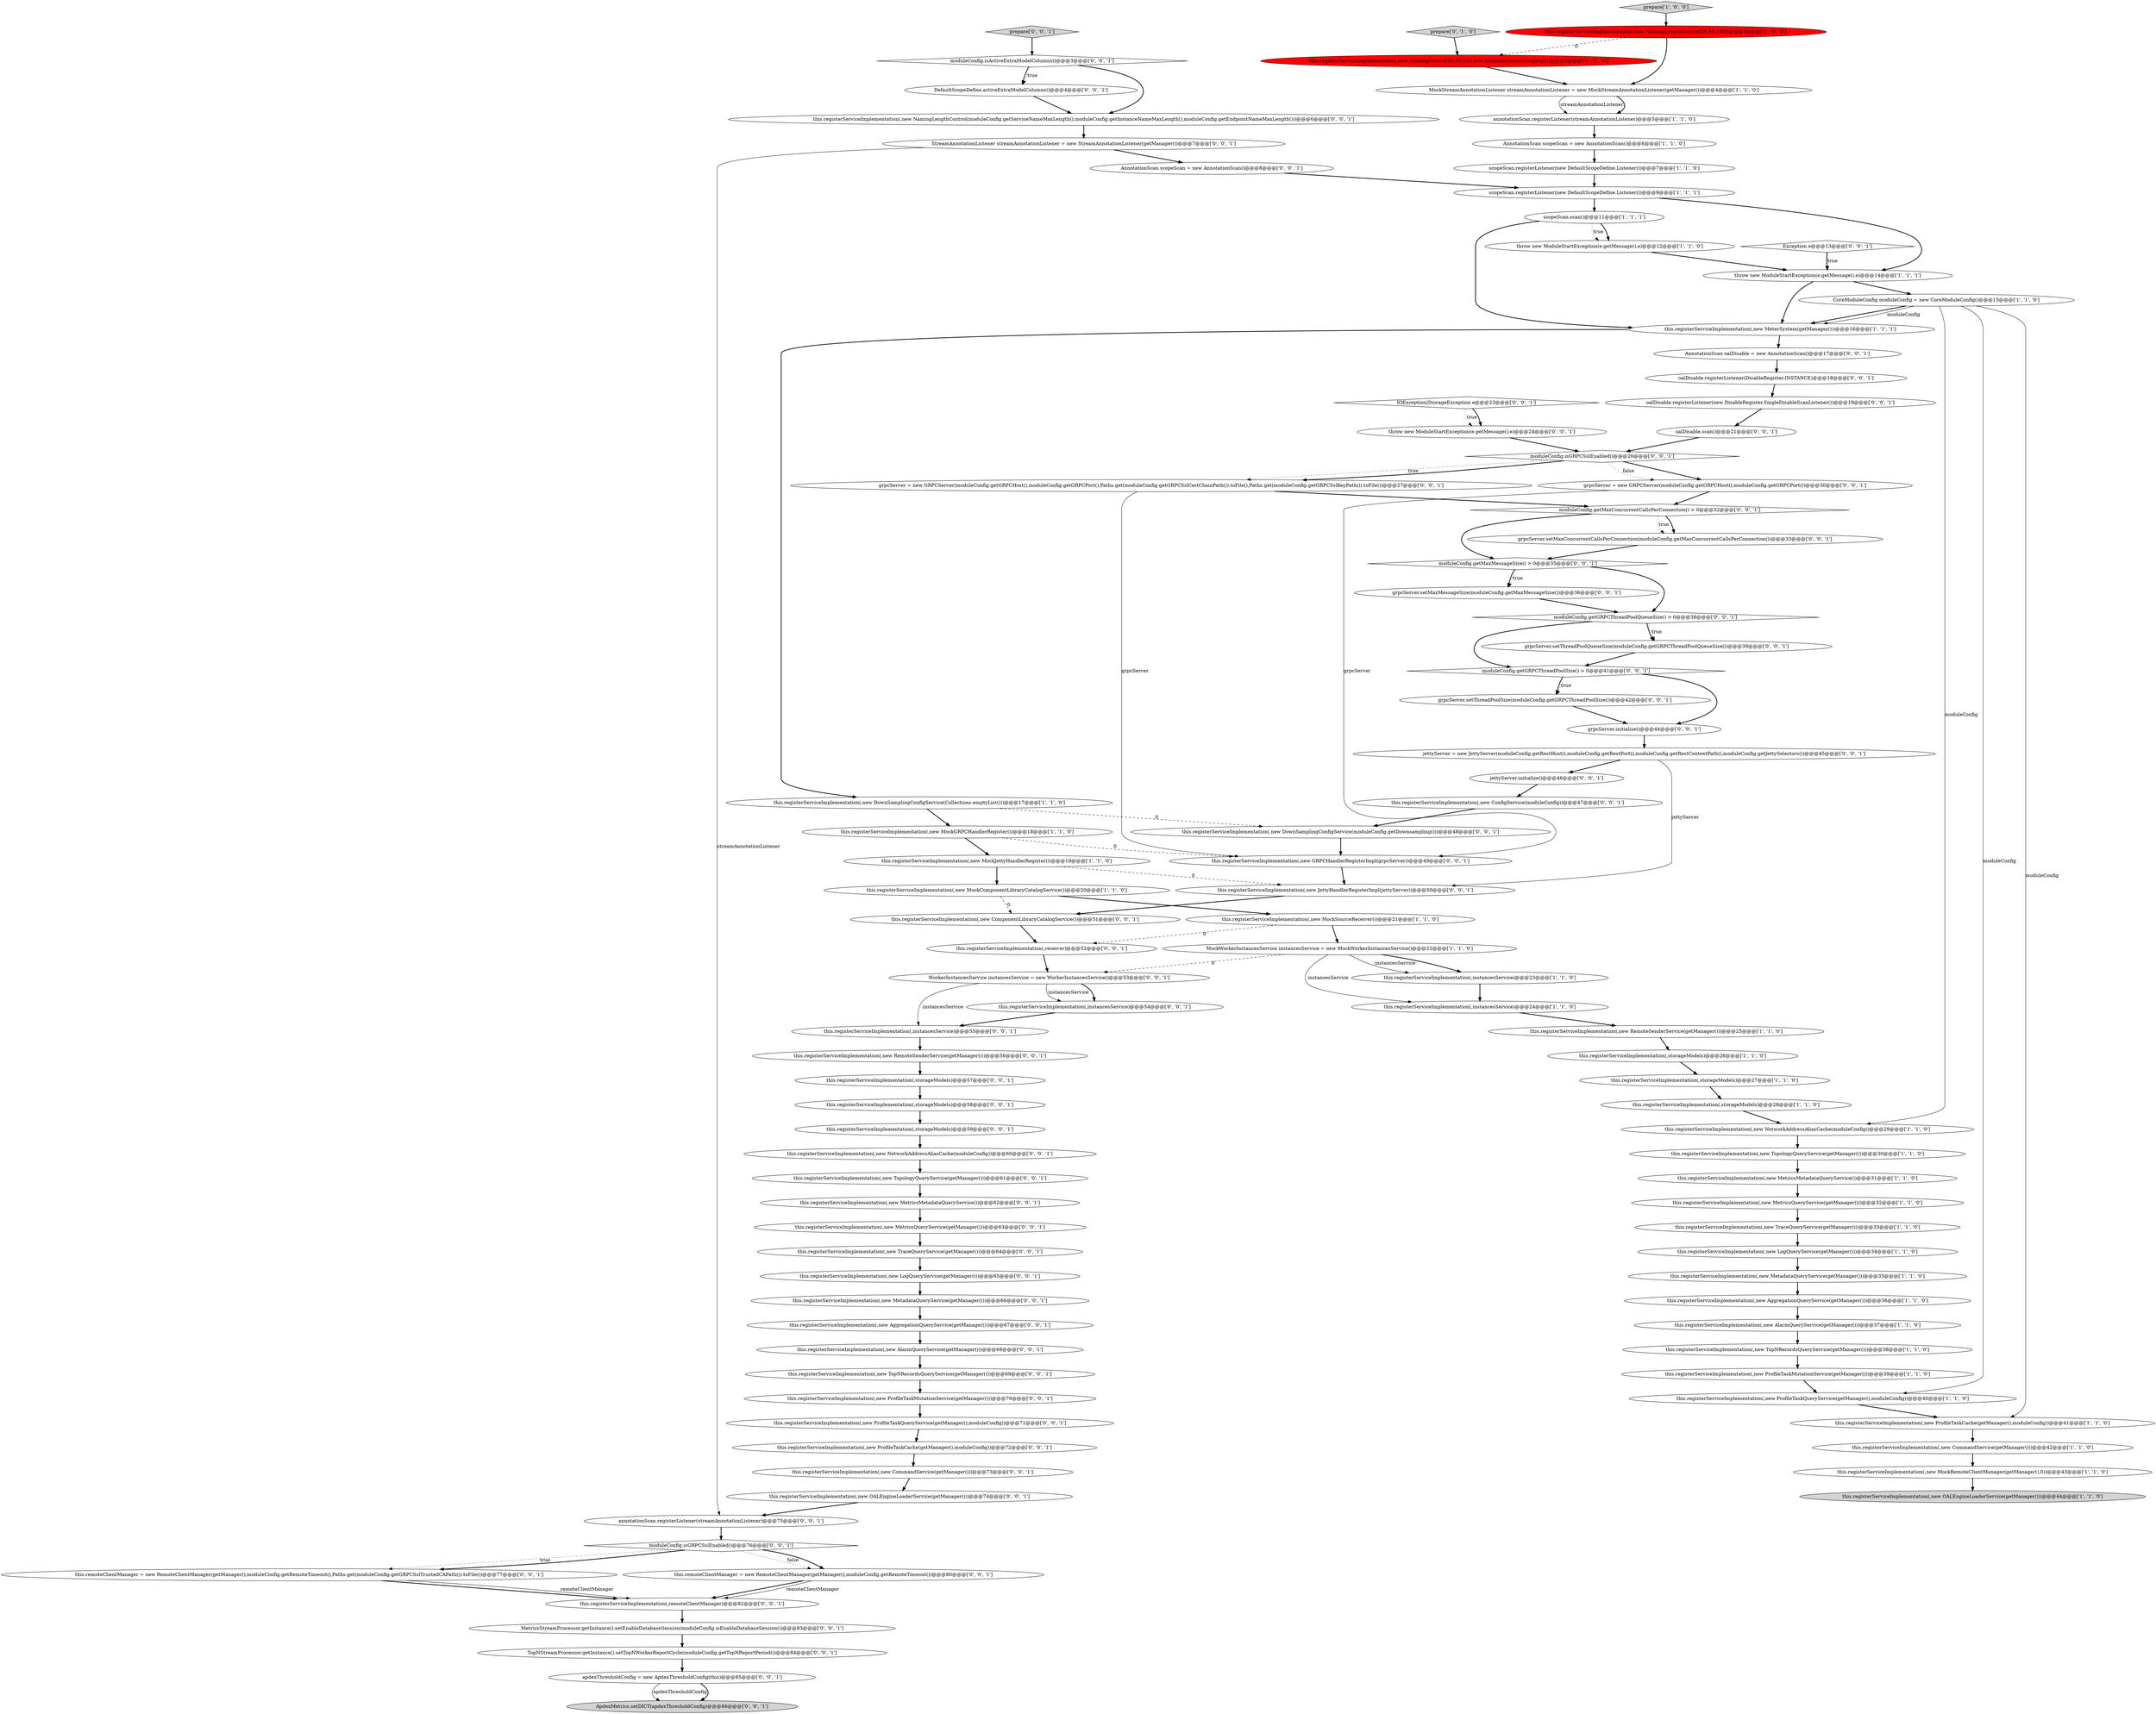 digraph {
95 [style = filled, label = "this.registerServiceImplementation(,remoteClientManager)@@@82@@@['0', '0', '1']", fillcolor = white, shape = ellipse image = "AAA0AAABBB3BBB"];
11 [style = filled, label = "this.registerServiceImplementation(,new MockComponentLibraryCatalogService())@@@20@@@['1', '1', '0']", fillcolor = white, shape = ellipse image = "AAA0AAABBB1BBB"];
76 [style = filled, label = "this.registerServiceImplementation(,new AlarmQueryService(getManager()))@@@68@@@['0', '0', '1']", fillcolor = white, shape = ellipse image = "AAA0AAABBB3BBB"];
43 [style = filled, label = "this.registerServiceImplementation(,new OALEngineLoaderService(getManager()))@@@74@@@['0', '0', '1']", fillcolor = white, shape = ellipse image = "AAA0AAABBB3BBB"];
79 [style = filled, label = "jettyServer.initialize()@@@46@@@['0', '0', '1']", fillcolor = white, shape = ellipse image = "AAA0AAABBB3BBB"];
57 [style = filled, label = "this.registerServiceImplementation(,receiver)@@@52@@@['0', '0', '1']", fillcolor = white, shape = ellipse image = "AAA0AAABBB3BBB"];
42 [style = filled, label = "this.registerServiceImplementation(,new LogQueryService(getManager()))@@@65@@@['0', '0', '1']", fillcolor = white, shape = ellipse image = "AAA0AAABBB3BBB"];
101 [style = filled, label = "AnnotationScan oalDisable = new AnnotationScan()@@@17@@@['0', '0', '1']", fillcolor = white, shape = ellipse image = "AAA0AAABBB3BBB"];
32 [style = filled, label = "this.registerServiceImplementation(,new TopologyQueryService(getManager()))@@@30@@@['1', '1', '0']", fillcolor = white, shape = ellipse image = "AAA0AAABBB1BBB"];
80 [style = filled, label = "moduleConfig.isGRPCSslEnabled()@@@76@@@['0', '0', '1']", fillcolor = white, shape = diamond image = "AAA0AAABBB3BBB"];
39 [style = filled, label = "this.registerServiceImplementation(,new ProfileTaskQueryService(getManager(),moduleConfig))@@@40@@@['1', '1', '0']", fillcolor = white, shape = ellipse image = "AAA0AAABBB1BBB"];
69 [style = filled, label = "this.registerServiceImplementation(,storageModels)@@@58@@@['0', '0', '1']", fillcolor = white, shape = ellipse image = "AAA0AAABBB3BBB"];
4 [style = filled, label = "this.registerServiceImplementation(,new NetworkAddressAliasCache(moduleConfig))@@@29@@@['1', '1', '0']", fillcolor = white, shape = ellipse image = "AAA0AAABBB1BBB"];
18 [style = filled, label = "this.registerServiceImplementation(,new MockRemoteClientManager(getManager(),0))@@@43@@@['1', '1', '0']", fillcolor = white, shape = ellipse image = "AAA0AAABBB1BBB"];
19 [style = filled, label = "scopeScan.registerListener(new DefaultScopeDefine.Listener())@@@9@@@['1', '1', '1']", fillcolor = white, shape = ellipse image = "AAA0AAABBB1BBB"];
8 [style = filled, label = "this.registerServiceImplementation(,new RemoteSenderService(getManager()))@@@25@@@['1', '1', '0']", fillcolor = white, shape = ellipse image = "AAA0AAABBB1BBB"];
26 [style = filled, label = "this.registerServiceImplementation(,storageModels)@@@28@@@['1', '1', '0']", fillcolor = white, shape = ellipse image = "AAA0AAABBB1BBB"];
38 [style = filled, label = "this.registerServiceImplementation(,new ProfileTaskCache(getManager(),moduleConfig))@@@41@@@['1', '1', '0']", fillcolor = white, shape = ellipse image = "AAA0AAABBB1BBB"];
5 [style = filled, label = "this.registerServiceImplementation(,new OALEngineLoaderService(getManager()))@@@44@@@['1', '1', '0']", fillcolor = lightgray, shape = ellipse image = "AAA0AAABBB1BBB"];
104 [style = filled, label = "this.registerServiceImplementation(,storageModels)@@@59@@@['0', '0', '1']", fillcolor = white, shape = ellipse image = "AAA0AAABBB3BBB"];
41 [style = filled, label = "this.registerServiceImplementation(,new NamingControl(50,50,150,new EndpointNameGrouping()))@@@3@@@['0', '1', '0']", fillcolor = red, shape = ellipse image = "AAA1AAABBB2BBB"];
16 [style = filled, label = "prepare['1', '0', '0']", fillcolor = lightgray, shape = diamond image = "AAA0AAABBB1BBB"];
30 [style = filled, label = "this.registerServiceImplementation(,storageModels)@@@26@@@['1', '1', '0']", fillcolor = white, shape = ellipse image = "AAA0AAABBB1BBB"];
54 [style = filled, label = "this.registerServiceImplementation(,new GRPCHandlerRegisterImpl(grpcServer))@@@49@@@['0', '0', '1']", fillcolor = white, shape = ellipse image = "AAA0AAABBB3BBB"];
1 [style = filled, label = "this.registerServiceImplementation(,new MetricsQueryService(getManager()))@@@32@@@['1', '1', '0']", fillcolor = white, shape = ellipse image = "AAA0AAABBB1BBB"];
65 [style = filled, label = "grpcServer.setMaxConcurrentCallsPerConnection(moduleConfig.getMaxConcurrentCallsPerConnection())@@@33@@@['0', '0', '1']", fillcolor = white, shape = ellipse image = "AAA0AAABBB3BBB"];
105 [style = filled, label = "this.registerServiceImplementation(,new MetricsMetadataQueryService())@@@62@@@['0', '0', '1']", fillcolor = white, shape = ellipse image = "AAA0AAABBB3BBB"];
83 [style = filled, label = "AnnotationScan scopeScan = new AnnotationScan()@@@8@@@['0', '0', '1']", fillcolor = white, shape = ellipse image = "AAA0AAABBB3BBB"];
13 [style = filled, label = "this.registerServiceImplementation(,new NamingLengthControl(50,50,150))@@@3@@@['1', '0', '0']", fillcolor = red, shape = ellipse image = "AAA1AAABBB1BBB"];
74 [style = filled, label = "this.registerServiceImplementation(,instancesService)@@@55@@@['0', '0', '1']", fillcolor = white, shape = ellipse image = "AAA0AAABBB3BBB"];
78 [style = filled, label = "oalDisable.registerListener(DisableRegister.INSTANCE)@@@18@@@['0', '0', '1']", fillcolor = white, shape = ellipse image = "AAA0AAABBB3BBB"];
100 [style = filled, label = "ApdexMetrics.setDICT(apdexThresholdConfig)@@@86@@@['0', '0', '1']", fillcolor = lightgray, shape = ellipse image = "AAA0AAABBB3BBB"];
7 [style = filled, label = "this.registerServiceImplementation(,new MeterSystem(getManager()))@@@16@@@['1', '1', '1']", fillcolor = white, shape = ellipse image = "AAA0AAABBB1BBB"];
48 [style = filled, label = "this.registerServiceImplementation(,instancesService)@@@54@@@['0', '0', '1']", fillcolor = white, shape = ellipse image = "AAA0AAABBB3BBB"];
81 [style = filled, label = "this.registerServiceImplementation(,new MetricsQueryService(getManager()))@@@63@@@['0', '0', '1']", fillcolor = white, shape = ellipse image = "AAA0AAABBB3BBB"];
55 [style = filled, label = "oalDisable.registerListener(new DisableRegister.SingleDisableScanListener())@@@19@@@['0', '0', '1']", fillcolor = white, shape = ellipse image = "AAA0AAABBB3BBB"];
51 [style = filled, label = "moduleConfig.getMaxConcurrentCallsPerConnection() > 0@@@32@@@['0', '0', '1']", fillcolor = white, shape = diamond image = "AAA0AAABBB3BBB"];
63 [style = filled, label = "this.registerServiceImplementation(,new JettyHandlerRegisterImpl(jettyServer))@@@50@@@['0', '0', '1']", fillcolor = white, shape = ellipse image = "AAA0AAABBB3BBB"];
85 [style = filled, label = "moduleConfig.getMaxMessageSize() > 0@@@35@@@['0', '0', '1']", fillcolor = white, shape = diamond image = "AAA0AAABBB3BBB"];
40 [style = filled, label = "prepare['0', '1', '0']", fillcolor = lightgray, shape = diamond image = "AAA0AAABBB2BBB"];
90 [style = filled, label = "jettyServer = new JettyServer(moduleConfig.getRestHost(),moduleConfig.getRestPort(),moduleConfig.getRestContextPath(),moduleConfig.getJettySelectors())@@@45@@@['0', '0', '1']", fillcolor = white, shape = ellipse image = "AAA0AAABBB3BBB"];
66 [style = filled, label = "this.registerServiceImplementation(,new NetworkAddressAliasCache(moduleConfig))@@@60@@@['0', '0', '1']", fillcolor = white, shape = ellipse image = "AAA0AAABBB3BBB"];
28 [style = filled, label = "annotationScan.registerListener(streamAnnotationListener)@@@5@@@['1', '1', '0']", fillcolor = white, shape = ellipse image = "AAA0AAABBB1BBB"];
62 [style = filled, label = "this.registerServiceImplementation(,new TopNRecordsQueryService(getManager()))@@@69@@@['0', '0', '1']", fillcolor = white, shape = ellipse image = "AAA0AAABBB3BBB"];
82 [style = filled, label = "this.registerServiceImplementation(,new TraceQueryService(getManager()))@@@64@@@['0', '0', '1']", fillcolor = white, shape = ellipse image = "AAA0AAABBB3BBB"];
46 [style = filled, label = "this.remoteClientManager = new RemoteClientManager(getManager(),moduleConfig.getRemoteTimeout(),Paths.get(moduleConfig.getGRPCSslTrustedCAPath()).toFile())@@@77@@@['0', '0', '1']", fillcolor = white, shape = ellipse image = "AAA0AAABBB3BBB"];
24 [style = filled, label = "this.registerServiceImplementation(,instancesService)@@@24@@@['1', '1', '0']", fillcolor = white, shape = ellipse image = "AAA0AAABBB1BBB"];
93 [style = filled, label = "prepare['0', '0', '1']", fillcolor = lightgray, shape = diamond image = "AAA0AAABBB3BBB"];
20 [style = filled, label = "this.registerServiceImplementation(,new LogQueryService(getManager()))@@@34@@@['1', '1', '0']", fillcolor = white, shape = ellipse image = "AAA0AAABBB1BBB"];
52 [style = filled, label = "IOException|StorageException e@@@23@@@['0', '0', '1']", fillcolor = white, shape = diamond image = "AAA0AAABBB3BBB"];
14 [style = filled, label = "this.registerServiceImplementation(,new MetadataQueryService(getManager()))@@@35@@@['1', '1', '0']", fillcolor = white, shape = ellipse image = "AAA0AAABBB1BBB"];
88 [style = filled, label = "WorkerInstancesService instancesService = new WorkerInstancesService()@@@53@@@['0', '0', '1']", fillcolor = white, shape = ellipse image = "AAA0AAABBB3BBB"];
94 [style = filled, label = "this.remoteClientManager = new RemoteClientManager(getManager(),moduleConfig.getRemoteTimeout())@@@80@@@['0', '0', '1']", fillcolor = white, shape = ellipse image = "AAA0AAABBB3BBB"];
0 [style = filled, label = "this.registerServiceImplementation(,new AggregationQueryService(getManager()))@@@36@@@['1', '1', '0']", fillcolor = white, shape = ellipse image = "AAA0AAABBB1BBB"];
47 [style = filled, label = "apdexThresholdConfig = new ApdexThresholdConfig(this)@@@85@@@['0', '0', '1']", fillcolor = white, shape = ellipse image = "AAA0AAABBB3BBB"];
102 [style = filled, label = "this.registerServiceImplementation(,new ProfileTaskQueryService(getManager(),moduleConfig))@@@71@@@['0', '0', '1']", fillcolor = white, shape = ellipse image = "AAA0AAABBB3BBB"];
6 [style = filled, label = "MockStreamAnnotationListener streamAnnotationListener = new MockStreamAnnotationListener(getManager())@@@4@@@['1', '1', '0']", fillcolor = white, shape = ellipse image = "AAA0AAABBB1BBB"];
98 [style = filled, label = "moduleConfig.isActiveExtraModelColumns()@@@3@@@['0', '0', '1']", fillcolor = white, shape = diamond image = "AAA0AAABBB3BBB"];
36 [style = filled, label = "scopeScan.registerListener(new DefaultScopeDefine.Listener())@@@7@@@['1', '1', '0']", fillcolor = white, shape = ellipse image = "AAA0AAABBB1BBB"];
56 [style = filled, label = "oalDisable.scan()@@@21@@@['0', '0', '1']", fillcolor = white, shape = ellipse image = "AAA0AAABBB3BBB"];
60 [style = filled, label = "this.registerServiceImplementation(,new DownSamplingConfigService(moduleConfig.getDownsampling()))@@@48@@@['0', '0', '1']", fillcolor = white, shape = ellipse image = "AAA0AAABBB3BBB"];
70 [style = filled, label = "grpcServer.setThreadPoolQueueSize(moduleConfig.getGRPCThreadPoolQueueSize())@@@39@@@['0', '0', '1']", fillcolor = white, shape = ellipse image = "AAA0AAABBB3BBB"];
17 [style = filled, label = "this.registerServiceImplementation(,new MockGRPCHandlerRegister())@@@18@@@['1', '1', '0']", fillcolor = white, shape = ellipse image = "AAA0AAABBB1BBB"];
12 [style = filled, label = "this.registerServiceImplementation(,new TopNRecordsQueryService(getManager()))@@@38@@@['1', '1', '0']", fillcolor = white, shape = ellipse image = "AAA0AAABBB1BBB"];
45 [style = filled, label = "this.registerServiceImplementation(,new ComponentLibraryCatalogService())@@@51@@@['0', '0', '1']", fillcolor = white, shape = ellipse image = "AAA0AAABBB3BBB"];
35 [style = filled, label = "throw new ModuleStartException(e.getMessage(),e)@@@14@@@['1', '1', '1']", fillcolor = white, shape = ellipse image = "AAA0AAABBB1BBB"];
2 [style = filled, label = "this.registerServiceImplementation(,new TraceQueryService(getManager()))@@@33@@@['1', '1', '0']", fillcolor = white, shape = ellipse image = "AAA0AAABBB1BBB"];
72 [style = filled, label = "moduleConfig.getGRPCThreadPoolQueueSize() > 0@@@38@@@['0', '0', '1']", fillcolor = white, shape = diamond image = "AAA0AAABBB3BBB"];
86 [style = filled, label = "this.registerServiceImplementation(,new MetadataQueryService(getManager()))@@@66@@@['0', '0', '1']", fillcolor = white, shape = ellipse image = "AAA0AAABBB3BBB"];
59 [style = filled, label = "moduleConfig.getGRPCThreadPoolSize() > 0@@@41@@@['0', '0', '1']", fillcolor = white, shape = diamond image = "AAA0AAABBB3BBB"];
77 [style = filled, label = "StreamAnnotationListener streamAnnotationListener = new StreamAnnotationListener(getManager())@@@7@@@['0', '0', '1']", fillcolor = white, shape = ellipse image = "AAA0AAABBB3BBB"];
37 [style = filled, label = "this.registerServiceImplementation(,new MockJettyHandlerRegister())@@@19@@@['1', '1', '0']", fillcolor = white, shape = ellipse image = "AAA0AAABBB1BBB"];
67 [style = filled, label = "this.registerServiceImplementation(,new ProfileTaskMutationService(getManager()))@@@70@@@['0', '0', '1']", fillcolor = white, shape = ellipse image = "AAA0AAABBB3BBB"];
84 [style = filled, label = "Exception e@@@13@@@['0', '0', '1']", fillcolor = white, shape = diamond image = "AAA0AAABBB3BBB"];
21 [style = filled, label = "this.registerServiceImplementation(,new AlarmQueryService(getManager()))@@@37@@@['1', '1', '0']", fillcolor = white, shape = ellipse image = "AAA0AAABBB1BBB"];
58 [style = filled, label = "grpcServer.setThreadPoolSize(moduleConfig.getGRPCThreadPoolSize())@@@42@@@['0', '0', '1']", fillcolor = white, shape = ellipse image = "AAA0AAABBB3BBB"];
10 [style = filled, label = "CoreModuleConfig moduleConfig = new CoreModuleConfig()@@@15@@@['1', '1', '0']", fillcolor = white, shape = ellipse image = "AAA0AAABBB1BBB"];
87 [style = filled, label = "this.registerServiceImplementation(,new RemoteSenderService(getManager()))@@@56@@@['0', '0', '1']", fillcolor = white, shape = ellipse image = "AAA0AAABBB3BBB"];
73 [style = filled, label = "grpcServer = new GRPCServer(moduleConfig.getGRPCHost(),moduleConfig.getGRPCPort(),Paths.get(moduleConfig.getGRPCSslCertChainPath()).toFile(),Paths.get(moduleConfig.getGRPCSslKeyPath()).toFile())@@@27@@@['0', '0', '1']", fillcolor = white, shape = ellipse image = "AAA0AAABBB3BBB"];
49 [style = filled, label = "this.registerServiceImplementation(,new TopologyQueryService(getManager()))@@@61@@@['0', '0', '1']", fillcolor = white, shape = ellipse image = "AAA0AAABBB3BBB"];
96 [style = filled, label = "DefaultScopeDefine.activeExtraModelColumns()@@@4@@@['0', '0', '1']", fillcolor = white, shape = ellipse image = "AAA0AAABBB3BBB"];
33 [style = filled, label = "this.registerServiceImplementation(,new MockSourceReceiver())@@@21@@@['1', '1', '0']", fillcolor = white, shape = ellipse image = "AAA0AAABBB1BBB"];
97 [style = filled, label = "annotationScan.registerListener(streamAnnotationListener)@@@75@@@['0', '0', '1']", fillcolor = white, shape = ellipse image = "AAA0AAABBB3BBB"];
103 [style = filled, label = "this.registerServiceImplementation(,new NamingLengthControl(moduleConfig.getServiceNameMaxLength(),moduleConfig.getInstanceNameMaxLength(),moduleConfig.getEndpointNameMaxLength()))@@@6@@@['0', '0', '1']", fillcolor = white, shape = ellipse image = "AAA0AAABBB3BBB"];
50 [style = filled, label = "this.registerServiceImplementation(,new AggregationQueryService(getManager()))@@@67@@@['0', '0', '1']", fillcolor = white, shape = ellipse image = "AAA0AAABBB3BBB"];
91 [style = filled, label = "this.registerServiceImplementation(,storageModels)@@@57@@@['0', '0', '1']", fillcolor = white, shape = ellipse image = "AAA0AAABBB3BBB"];
89 [style = filled, label = "MetricsStreamProcessor.getInstance().setEnableDatabaseSession(moduleConfig.isEnableDatabaseSession())@@@83@@@['0', '0', '1']", fillcolor = white, shape = ellipse image = "AAA0AAABBB3BBB"];
27 [style = filled, label = "AnnotationScan scopeScan = new AnnotationScan()@@@6@@@['1', '1', '0']", fillcolor = white, shape = ellipse image = "AAA0AAABBB1BBB"];
3 [style = filled, label = "this.registerServiceImplementation(,new CommandService(getManager()))@@@42@@@['1', '1', '0']", fillcolor = white, shape = ellipse image = "AAA0AAABBB1BBB"];
64 [style = filled, label = "grpcServer = new GRPCServer(moduleConfig.getGRPCHost(),moduleConfig.getGRPCPort())@@@30@@@['0', '0', '1']", fillcolor = white, shape = ellipse image = "AAA0AAABBB3BBB"];
44 [style = filled, label = "this.registerServiceImplementation(,new ProfileTaskCache(getManager(),moduleConfig))@@@72@@@['0', '0', '1']", fillcolor = white, shape = ellipse image = "AAA0AAABBB3BBB"];
34 [style = filled, label = "this.registerServiceImplementation(,new ProfileTaskMutationService(getManager()))@@@39@@@['1', '1', '0']", fillcolor = white, shape = ellipse image = "AAA0AAABBB1BBB"];
23 [style = filled, label = "this.registerServiceImplementation(,new DownSamplingConfigService(Collections.emptyList()))@@@17@@@['1', '1', '0']", fillcolor = white, shape = ellipse image = "AAA0AAABBB1BBB"];
22 [style = filled, label = "scopeScan.scan()@@@11@@@['1', '1', '1']", fillcolor = white, shape = ellipse image = "AAA0AAABBB1BBB"];
71 [style = filled, label = "grpcServer.setMaxMessageSize(moduleConfig.getMaxMessageSize())@@@36@@@['0', '0', '1']", fillcolor = white, shape = ellipse image = "AAA0AAABBB3BBB"];
9 [style = filled, label = "MockWorkerInstancesService instancesService = new MockWorkerInstancesService()@@@22@@@['1', '1', '0']", fillcolor = white, shape = ellipse image = "AAA0AAABBB1BBB"];
68 [style = filled, label = "grpcServer.initialize()@@@44@@@['0', '0', '1']", fillcolor = white, shape = ellipse image = "AAA0AAABBB3BBB"];
25 [style = filled, label = "throw new ModuleStartException(e.getMessage(),e)@@@12@@@['1', '1', '0']", fillcolor = white, shape = ellipse image = "AAA0AAABBB1BBB"];
75 [style = filled, label = "moduleConfig.isGRPCSslEnabled()@@@26@@@['0', '0', '1']", fillcolor = white, shape = diamond image = "AAA0AAABBB3BBB"];
31 [style = filled, label = "this.registerServiceImplementation(,storageModels)@@@27@@@['1', '1', '0']", fillcolor = white, shape = ellipse image = "AAA0AAABBB1BBB"];
15 [style = filled, label = "this.registerServiceImplementation(,new MetricsMetadataQueryService())@@@31@@@['1', '1', '0']", fillcolor = white, shape = ellipse image = "AAA0AAABBB1BBB"];
99 [style = filled, label = "this.registerServiceImplementation(,new ConfigService(moduleConfig))@@@47@@@['0', '0', '1']", fillcolor = white, shape = ellipse image = "AAA0AAABBB3BBB"];
53 [style = filled, label = "throw new ModuleStartException(e.getMessage(),e)@@@24@@@['0', '0', '1']", fillcolor = white, shape = ellipse image = "AAA0AAABBB3BBB"];
61 [style = filled, label = "TopNStreamProcessor.getInstance().setTopNWorkerReportCycle(moduleConfig.getTopNReportPeriod())@@@84@@@['0', '0', '1']", fillcolor = white, shape = ellipse image = "AAA0AAABBB3BBB"];
29 [style = filled, label = "this.registerServiceImplementation(,instancesService)@@@23@@@['1', '1', '0']", fillcolor = white, shape = ellipse image = "AAA0AAABBB1BBB"];
92 [style = filled, label = "this.registerServiceImplementation(,new CommandService(getManager()))@@@73@@@['0', '0', '1']", fillcolor = white, shape = ellipse image = "AAA0AAABBB3BBB"];
8->30 [style = bold, label=""];
42->86 [style = bold, label=""];
76->62 [style = bold, label=""];
64->51 [style = bold, label=""];
37->11 [style = bold, label=""];
91->69 [style = bold, label=""];
97->80 [style = bold, label=""];
54->63 [style = bold, label=""];
105->81 [style = bold, label=""];
59->58 [style = bold, label=""];
75->64 [style = dotted, label="false"];
25->35 [style = bold, label=""];
13->41 [style = dashed, label="0"];
78->55 [style = bold, label=""];
92->43 [style = bold, label=""];
62->67 [style = bold, label=""];
3->18 [style = bold, label=""];
45->57 [style = bold, label=""];
46->95 [style = bold, label=""];
83->19 [style = bold, label=""];
85->71 [style = bold, label=""];
10->38 [style = solid, label="moduleConfig"];
11->33 [style = bold, label=""];
39->38 [style = bold, label=""];
90->63 [style = solid, label="jettyServer"];
23->17 [style = bold, label=""];
7->101 [style = bold, label=""];
35->10 [style = bold, label=""];
9->29 [style = bold, label=""];
53->75 [style = bold, label=""];
88->48 [style = bold, label=""];
35->7 [style = bold, label=""];
88->74 [style = solid, label="instancesService"];
75->73 [style = dotted, label="true"];
69->104 [style = bold, label=""];
22->25 [style = bold, label=""];
2->20 [style = bold, label=""];
10->4 [style = solid, label="moduleConfig"];
48->74 [style = bold, label=""];
64->54 [style = solid, label="grpcServer"];
47->100 [style = solid, label="apdexThresholdConfig"];
94->95 [style = bold, label=""];
20->14 [style = bold, label=""];
0->21 [style = bold, label=""];
41->6 [style = bold, label=""];
65->85 [style = bold, label=""];
74->87 [style = bold, label=""];
17->37 [style = bold, label=""];
26->4 [style = bold, label=""];
10->7 [style = bold, label=""];
75->64 [style = bold, label=""];
22->7 [style = bold, label=""];
51->85 [style = bold, label=""];
6->28 [style = solid, label="streamAnnotationListener"];
10->39 [style = solid, label="moduleConfig"];
59->68 [style = bold, label=""];
87->91 [style = bold, label=""];
23->60 [style = dashed, label="0"];
80->94 [style = dotted, label="false"];
93->98 [style = bold, label=""];
70->59 [style = bold, label=""];
94->95 [style = solid, label="remoteClientManager"];
81->82 [style = bold, label=""];
7->23 [style = bold, label=""];
9->24 [style = solid, label="instancesService"];
99->60 [style = bold, label=""];
56->75 [style = bold, label=""];
67->102 [style = bold, label=""];
98->96 [style = dotted, label="true"];
79->99 [style = bold, label=""];
24->8 [style = bold, label=""];
90->79 [style = bold, label=""];
66->49 [style = bold, label=""];
19->22 [style = bold, label=""];
84->35 [style = dotted, label="true"];
63->45 [style = bold, label=""];
60->54 [style = bold, label=""];
9->88 [style = dashed, label="0"];
16->13 [style = bold, label=""];
95->89 [style = bold, label=""];
33->57 [style = dashed, label="0"];
86->50 [style = bold, label=""];
73->51 [style = bold, label=""];
22->25 [style = dotted, label="true"];
73->54 [style = solid, label="grpcServer"];
72->59 [style = bold, label=""];
52->53 [style = dotted, label="true"];
38->3 [style = bold, label=""];
9->29 [style = solid, label="instancesService"];
21->12 [style = bold, label=""];
71->72 [style = bold, label=""];
98->103 [style = bold, label=""];
31->26 [style = bold, label=""];
57->88 [style = bold, label=""];
98->96 [style = bold, label=""];
82->42 [style = bold, label=""];
30->31 [style = bold, label=""];
19->35 [style = bold, label=""];
34->39 [style = bold, label=""];
72->70 [style = dotted, label="true"];
47->100 [style = bold, label=""];
75->73 [style = bold, label=""];
77->83 [style = bold, label=""];
51->65 [style = bold, label=""];
51->65 [style = dotted, label="true"];
59->58 [style = dotted, label="true"];
1->2 [style = bold, label=""];
101->78 [style = bold, label=""];
13->6 [style = bold, label=""];
43->97 [style = bold, label=""];
96->103 [style = bold, label=""];
89->61 [style = bold, label=""];
77->97 [style = solid, label="streamAnnotationListener"];
36->19 [style = bold, label=""];
80->46 [style = dotted, label="true"];
15->1 [style = bold, label=""];
88->48 [style = solid, label="instancesService"];
58->68 [style = bold, label=""];
84->35 [style = bold, label=""];
27->36 [style = bold, label=""];
52->53 [style = bold, label=""];
85->72 [style = bold, label=""];
49->105 [style = bold, label=""];
72->70 [style = bold, label=""];
68->90 [style = bold, label=""];
46->95 [style = solid, label="remoteClientManager"];
12->34 [style = bold, label=""];
50->76 [style = bold, label=""];
33->9 [style = bold, label=""];
37->63 [style = dashed, label="0"];
103->77 [style = bold, label=""];
55->56 [style = bold, label=""];
104->66 [style = bold, label=""];
80->46 [style = bold, label=""];
102->44 [style = bold, label=""];
14->0 [style = bold, label=""];
80->94 [style = bold, label=""];
61->47 [style = bold, label=""];
18->5 [style = bold, label=""];
40->41 [style = bold, label=""];
32->15 [style = bold, label=""];
85->71 [style = dotted, label="true"];
10->7 [style = solid, label="moduleConfig"];
28->27 [style = bold, label=""];
44->92 [style = bold, label=""];
29->24 [style = bold, label=""];
4->32 [style = bold, label=""];
17->54 [style = dashed, label="0"];
6->28 [style = bold, label=""];
11->45 [style = dashed, label="0"];
}
